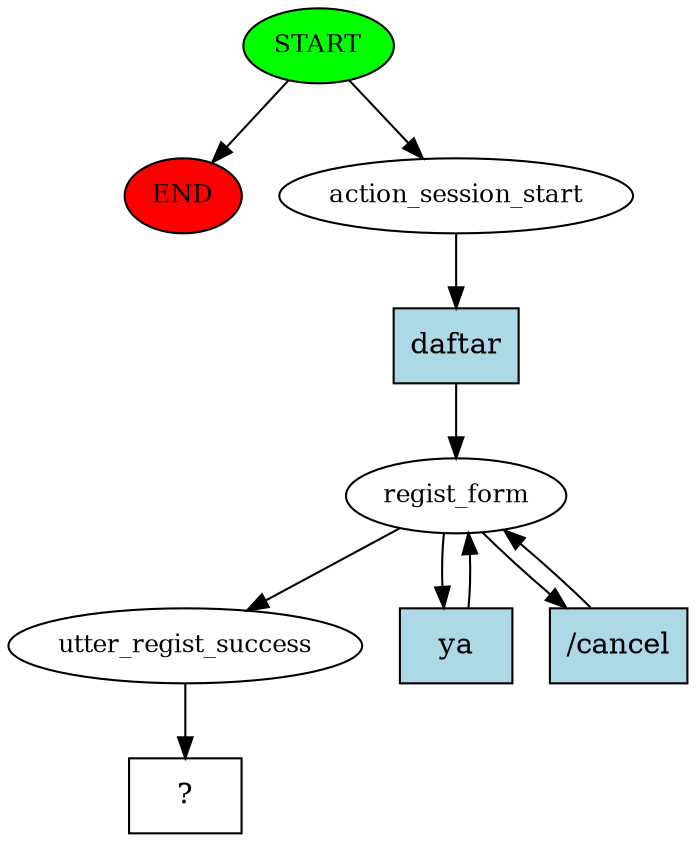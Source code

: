 digraph  {
0 [class="start active", fillcolor=green, fontsize=12, label=START, style=filled];
"-1" [class=end, fillcolor=red, fontsize=12, label=END, style=filled];
1 [class=active, fontsize=12, label=action_session_start];
2 [class=active, fontsize=12, label=regist_form];
5 [class=active, fontsize=12, label=utter_regist_success];
6 [class="intent dashed active", label="  ?  ", shape=rect];
7 [class="intent active", fillcolor=lightblue, label=daftar, shape=rect, style=filled];
8 [class="intent active", fillcolor=lightblue, label=ya, shape=rect, style=filled];
9 [class="intent active", fillcolor=lightblue, label="/cancel", shape=rect, style=filled];
0 -> "-1"  [class="", key=NONE, label=""];
0 -> 1  [class=active, key=NONE, label=""];
1 -> 7  [class=active, key=0];
2 -> 5  [class=active, key=NONE, label=""];
2 -> 8  [class=active, key=0];
2 -> 9  [class=active, key=0];
5 -> 6  [class=active, key=NONE, label=""];
7 -> 2  [class=active, key=0];
8 -> 2  [class=active, key=0];
9 -> 2  [class=active, key=0];
}
